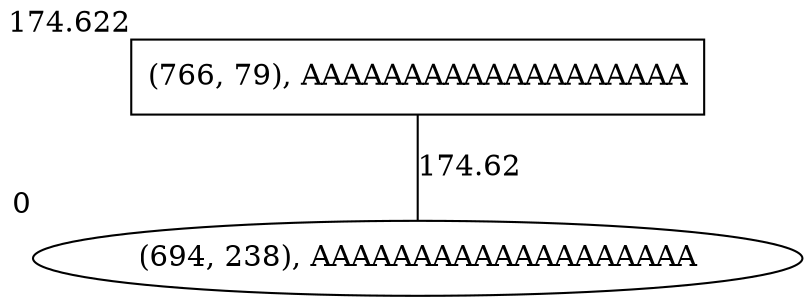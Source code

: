 graph {
	0 [label="(766, 79), AAAAAAAAAAAAAAAAAAA" shape=box xlabel=174.622 xlp="0,0"]
	0 -- 1 [label=174.62]
	1 [label="(694, 238), AAAAAAAAAAAAAAAAAAA" shape=ellipse xlabel=0 xlp="-100 ,-100"]
	overlap=false
}
